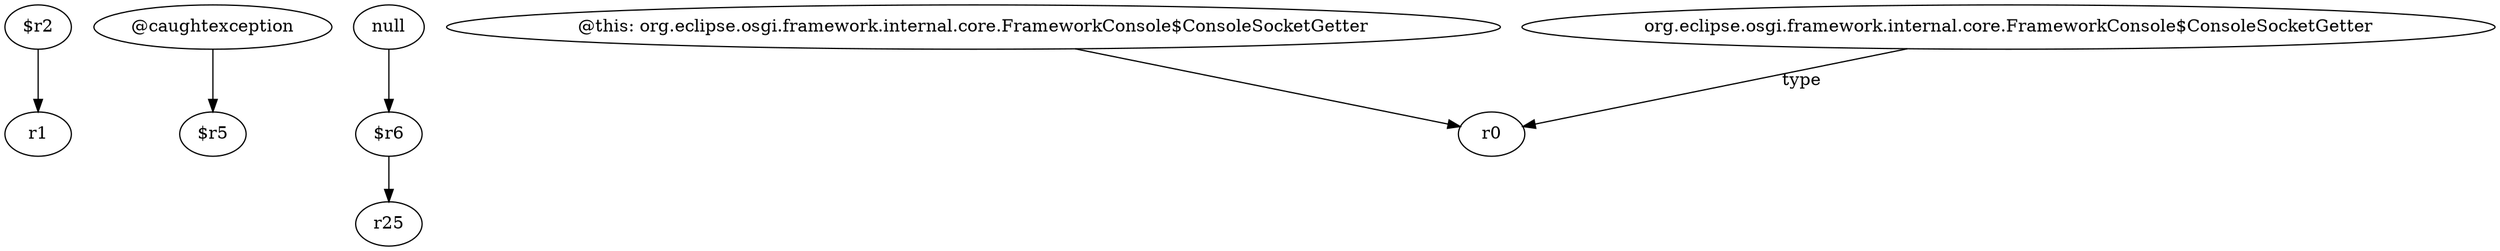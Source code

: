 digraph g {
0[label="$r2"]
1[label="r1"]
0->1[label=""]
2[label="@caughtexception"]
3[label="$r5"]
2->3[label=""]
4[label="null"]
5[label="$r6"]
4->5[label=""]
6[label="@this: org.eclipse.osgi.framework.internal.core.FrameworkConsole$ConsoleSocketGetter"]
7[label="r0"]
6->7[label=""]
8[label="org.eclipse.osgi.framework.internal.core.FrameworkConsole$ConsoleSocketGetter"]
8->7[label="type"]
9[label="r25"]
5->9[label=""]
}